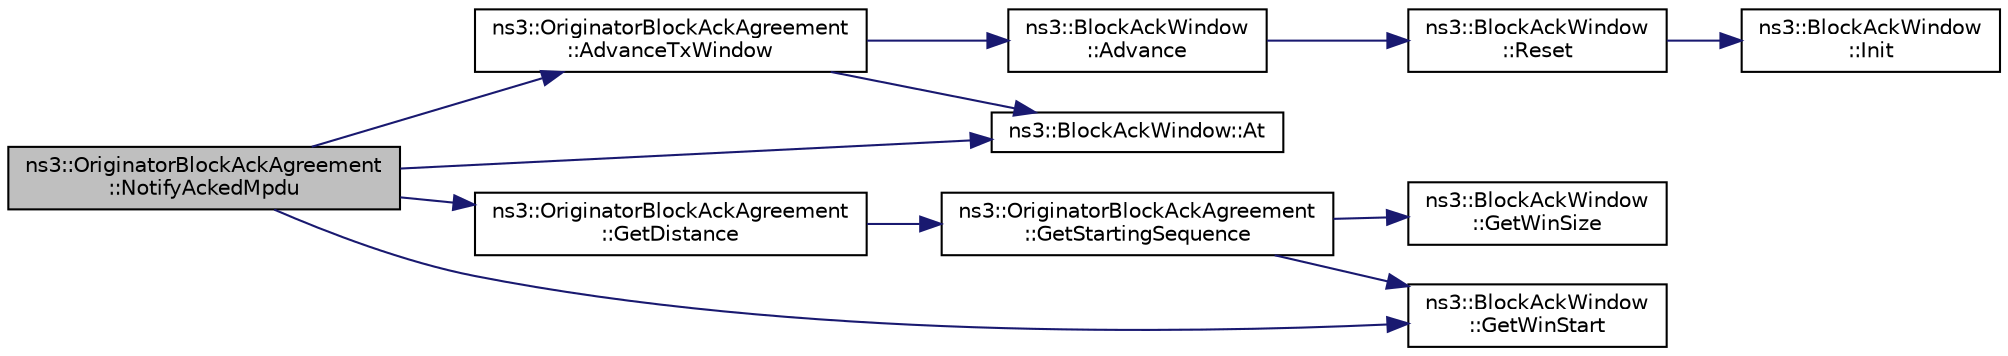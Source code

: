 digraph "ns3::OriginatorBlockAckAgreement::NotifyAckedMpdu"
{
 // LATEX_PDF_SIZE
  edge [fontname="Helvetica",fontsize="10",labelfontname="Helvetica",labelfontsize="10"];
  node [fontname="Helvetica",fontsize="10",shape=record];
  rankdir="LR";
  Node1 [label="ns3::OriginatorBlockAckAgreement\l::NotifyAckedMpdu",height=0.2,width=0.4,color="black", fillcolor="grey75", style="filled", fontcolor="black",tooltip="Record that the given MPDU has been acknowledged and advance the transmit window if possible."];
  Node1 -> Node2 [color="midnightblue",fontsize="10",style="solid",fontname="Helvetica"];
  Node2 [label="ns3::OriginatorBlockAckAgreement\l::AdvanceTxWindow",height=0.2,width=0.4,color="black", fillcolor="white", style="filled",URL="$classns3_1_1_originator_block_ack_agreement.html#a3db399f9c86d469688d2742f7acda443",tooltip="Advance the transmit window so that the starting sequence number is the nearest unacknowledged MPDU."];
  Node2 -> Node3 [color="midnightblue",fontsize="10",style="solid",fontname="Helvetica"];
  Node3 [label="ns3::BlockAckWindow\l::Advance",height=0.2,width=0.4,color="black", fillcolor="white", style="filled",URL="$classns3_1_1_block_ack_window.html#a5b9251c6163090e5751819fa3baa6710",tooltip="Advance the current winStart by the given number of positions."];
  Node3 -> Node4 [color="midnightblue",fontsize="10",style="solid",fontname="Helvetica"];
  Node4 [label="ns3::BlockAckWindow\l::Reset",height=0.2,width=0.4,color="black", fillcolor="white", style="filled",URL="$classns3_1_1_block_ack_window.html#a07353e10e9876c6f3e310e8696b7f4ed",tooltip="Reset the window by clearing all the elements and setting winStart to the given value."];
  Node4 -> Node5 [color="midnightblue",fontsize="10",style="solid",fontname="Helvetica"];
  Node5 [label="ns3::BlockAckWindow\l::Init",height=0.2,width=0.4,color="black", fillcolor="white", style="filled",URL="$classns3_1_1_block_ack_window.html#adb6893143136ff776615557026b4c295",tooltip="Initialize the window with the given starting sequence number and size."];
  Node2 -> Node6 [color="midnightblue",fontsize="10",style="solid",fontname="Helvetica"];
  Node6 [label="ns3::BlockAckWindow::At",height=0.2,width=0.4,color="black", fillcolor="white", style="filled",URL="$classns3_1_1_block_ack_window.html#ae55f3ebd7abd264d2680940f1a1ff798",tooltip="Get a reference to the element in the window having the given distance from the current winStart."];
  Node1 -> Node6 [color="midnightblue",fontsize="10",style="solid",fontname="Helvetica"];
  Node1 -> Node7 [color="midnightblue",fontsize="10",style="solid",fontname="Helvetica"];
  Node7 [label="ns3::OriginatorBlockAckAgreement\l::GetDistance",height=0.2,width=0.4,color="black", fillcolor="white", style="filled",URL="$classns3_1_1_originator_block_ack_agreement.html#ab33cb13eaeac16e18a84fff27b1e0dbb",tooltip="Get the distance between the current starting sequence number and the given sequence number."];
  Node7 -> Node8 [color="midnightblue",fontsize="10",style="solid",fontname="Helvetica"];
  Node8 [label="ns3::OriginatorBlockAckAgreement\l::GetStartingSequence",height=0.2,width=0.4,color="black", fillcolor="white", style="filled",URL="$classns3_1_1_originator_block_ack_agreement.html#a71138fdae2b41a8a99f62195d9167975",tooltip="Return the starting sequence number of the transmit window, if a transmit window has been initialized..."];
  Node8 -> Node9 [color="midnightblue",fontsize="10",style="solid",fontname="Helvetica"];
  Node9 [label="ns3::BlockAckWindow\l::GetWinSize",height=0.2,width=0.4,color="black", fillcolor="white", style="filled",URL="$classns3_1_1_block_ack_window.html#a583d4d55d9e51f115ea2f64fb8b28fa2",tooltip="Get the window size."];
  Node8 -> Node10 [color="midnightblue",fontsize="10",style="solid",fontname="Helvetica"];
  Node10 [label="ns3::BlockAckWindow\l::GetWinStart",height=0.2,width=0.4,color="black", fillcolor="white", style="filled",URL="$classns3_1_1_block_ack_window.html#a7d441c6a6b4824230d14237500be65bc",tooltip="Get the current winStart value."];
  Node1 -> Node10 [color="midnightblue",fontsize="10",style="solid",fontname="Helvetica"];
}
